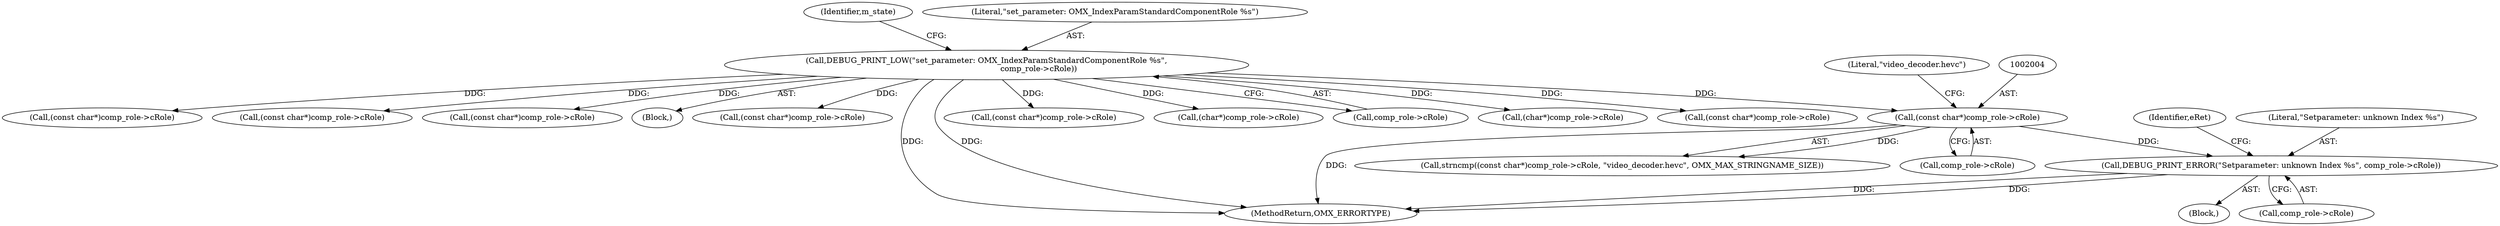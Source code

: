 digraph "0_Android_560ccdb509a7b86186fac0fce1b25bd9a3e6a6e8_2@pointer" {
"1002019" [label="(Call,DEBUG_PRINT_ERROR(\"Setparameter: unknown Index %s\", comp_role->cRole))"];
"1002003" [label="(Call,(const char*)comp_role->cRole)"];
"1001637" [label="(Call,DEBUG_PRINT_LOW(\"set_parameter: OMX_IndexParamStandardComponentRole %s\",\n                                          comp_role->cRole))"];
"1001710" [label="(Call,(char*)comp_role->cRole)"];
"1001919" [label="(Call,(const char*)comp_role->cRole)"];
"1001957" [label="(Call,(const char*)comp_role->cRole)"];
"1001874" [label="(Call,(const char*)comp_role->cRole)"];
"1002003" [label="(Call,(const char*)comp_role->cRole)"];
"1001645" [label="(Identifier,m_state)"];
"1002025" [label="(Identifier,eRet)"];
"1002002" [label="(Call,strncmp((const char*)comp_role->cRole, \"video_decoder.hevc\", OMX_MAX_STRINGNAME_SIZE))"];
"1002020" [label="(Literal,\"Setparameter: unknown Index %s\")"];
"1002019" [label="(Call,DEBUG_PRINT_ERROR(\"Setparameter: unknown Index %s\", comp_role->cRole))"];
"1001784" [label="(Call,(const char*)comp_role->cRole)"];
"1002008" [label="(Literal,\"video_decoder.hevc\")"];
"1001627" [label="(Block,)"];
"1002005" [label="(Call,comp_role->cRole)"];
"1001747" [label="(Call,(const char*)comp_role->cRole)"];
"1003102" [label="(MethodReturn,OMX_ERRORTYPE)"];
"1002018" [label="(Block,)"];
"1002021" [label="(Call,comp_role->cRole)"];
"1001821" [label="(Call,(const char*)comp_role->cRole)"];
"1001638" [label="(Literal,\"set_parameter: OMX_IndexParamStandardComponentRole %s\")"];
"1001673" [label="(Call,(char*)comp_role->cRole)"];
"1001637" [label="(Call,DEBUG_PRINT_LOW(\"set_parameter: OMX_IndexParamStandardComponentRole %s\",\n                                          comp_role->cRole))"];
"1001639" [label="(Call,comp_role->cRole)"];
"1002019" -> "1002018"  [label="AST: "];
"1002019" -> "1002021"  [label="CFG: "];
"1002020" -> "1002019"  [label="AST: "];
"1002021" -> "1002019"  [label="AST: "];
"1002025" -> "1002019"  [label="CFG: "];
"1002019" -> "1003102"  [label="DDG: "];
"1002019" -> "1003102"  [label="DDG: "];
"1002003" -> "1002019"  [label="DDG: "];
"1002003" -> "1002002"  [label="AST: "];
"1002003" -> "1002005"  [label="CFG: "];
"1002004" -> "1002003"  [label="AST: "];
"1002005" -> "1002003"  [label="AST: "];
"1002008" -> "1002003"  [label="CFG: "];
"1002003" -> "1003102"  [label="DDG: "];
"1002003" -> "1002002"  [label="DDG: "];
"1001637" -> "1002003"  [label="DDG: "];
"1001637" -> "1001627"  [label="AST: "];
"1001637" -> "1001639"  [label="CFG: "];
"1001638" -> "1001637"  [label="AST: "];
"1001639" -> "1001637"  [label="AST: "];
"1001645" -> "1001637"  [label="CFG: "];
"1001637" -> "1003102"  [label="DDG: "];
"1001637" -> "1003102"  [label="DDG: "];
"1001637" -> "1001673"  [label="DDG: "];
"1001637" -> "1001710"  [label="DDG: "];
"1001637" -> "1001747"  [label="DDG: "];
"1001637" -> "1001784"  [label="DDG: "];
"1001637" -> "1001821"  [label="DDG: "];
"1001637" -> "1001874"  [label="DDG: "];
"1001637" -> "1001919"  [label="DDG: "];
"1001637" -> "1001957"  [label="DDG: "];
}
